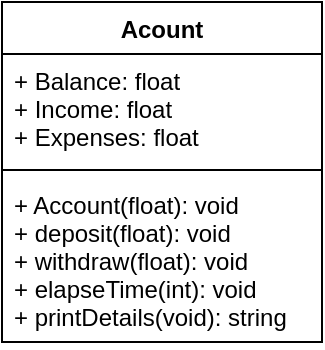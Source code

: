 <mxfile version="13.6.2" type="device"><diagram id="BrGpsU_O-rJXIcwFJGic" name="Page-1"><mxGraphModel dx="1264" dy="592" grid="1" gridSize="10" guides="1" tooltips="1" connect="1" arrows="1" fold="1" page="1" pageScale="1" pageWidth="850" pageHeight="1100" math="0" shadow="0"><root><mxCell id="0"/><mxCell id="1" parent="0"/><mxCell id="Sib9Zi-fhRFPzVex9fZh-1" value="Acount" style="swimlane;fontStyle=1;align=center;verticalAlign=top;childLayout=stackLayout;horizontal=1;startSize=26;horizontalStack=0;resizeParent=1;resizeParentMax=0;resizeLast=0;collapsible=1;marginBottom=0;" vertex="1" parent="1"><mxGeometry x="340" y="80" width="160" height="170" as="geometry"/></mxCell><mxCell id="Sib9Zi-fhRFPzVex9fZh-2" value="+ Balance: float&#10;+ Income: float&#10;+ Expenses: float" style="text;strokeColor=none;fillColor=none;align=left;verticalAlign=top;spacingLeft=4;spacingRight=4;overflow=hidden;rotatable=0;points=[[0,0.5],[1,0.5]];portConstraint=eastwest;" vertex="1" parent="Sib9Zi-fhRFPzVex9fZh-1"><mxGeometry y="26" width="160" height="54" as="geometry"/></mxCell><mxCell id="Sib9Zi-fhRFPzVex9fZh-3" value="" style="line;strokeWidth=1;fillColor=none;align=left;verticalAlign=middle;spacingTop=-1;spacingLeft=3;spacingRight=3;rotatable=0;labelPosition=right;points=[];portConstraint=eastwest;" vertex="1" parent="Sib9Zi-fhRFPzVex9fZh-1"><mxGeometry y="80" width="160" height="8" as="geometry"/></mxCell><mxCell id="Sib9Zi-fhRFPzVex9fZh-4" value="+ Account(float): void&#10;+ deposit(float): void&#10;+ withdraw(float): void&#10;+ elapseTime(int): void&#10;+ printDetails(void): string" style="text;strokeColor=none;fillColor=none;align=left;verticalAlign=top;spacingLeft=4;spacingRight=4;overflow=hidden;rotatable=0;points=[[0,0.5],[1,0.5]];portConstraint=eastwest;" vertex="1" parent="Sib9Zi-fhRFPzVex9fZh-1"><mxGeometry y="88" width="160" height="82" as="geometry"/></mxCell></root></mxGraphModel></diagram></mxfile>
